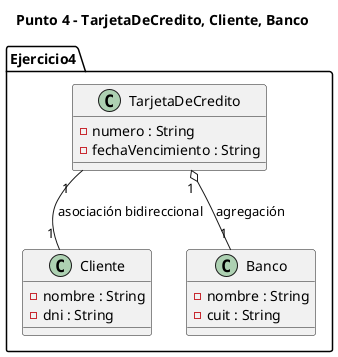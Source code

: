 @startuml TP5_Punto_4
title Punto 4 - TarjetaDeCredito, Cliente, Banco

package Ejercicio4 {
  class TarjetaDeCredito {
    -numero : String
    -fechaVencimiento : String
  }
  class Cliente {
    -nombre : String
    -dni : String
  }
  class Banco {
    -nombre : String
    -cuit : String
  }

  TarjetaDeCredito "1" -- "1" Cliente : asociación bidireccional
  TarjetaDeCredito "1" o-- "1" Banco : agregación
}
@enduml
